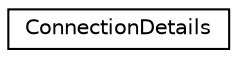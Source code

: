 digraph "Graphical Class Hierarchy"
{
  edge [fontname="Helvetica",fontsize="10",labelfontname="Helvetica",labelfontsize="10"];
  node [fontname="Helvetica",fontsize="10",shape=record];
  rankdir="LR";
  Node0 [label="ConnectionDetails",height=0.2,width=0.4,color="black", fillcolor="white", style="filled",URL="$structConnectionDetails.html"];
}
